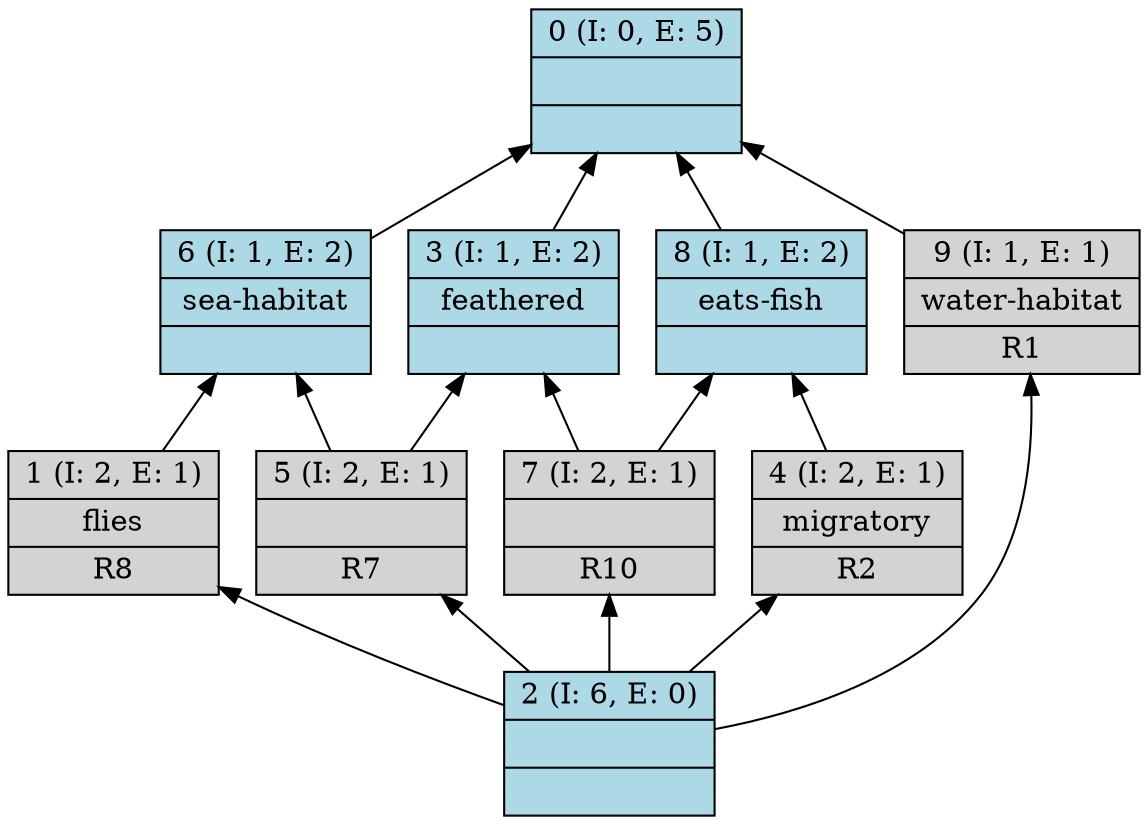 digraph G { 
	rankdir=BT;
0 [shape=record,style=filled,fillcolor=lightblue,label="{0 (I: 0, E: 5)||}"];
1 [shape=record,style=filled,label="{1 (I: 2, E: 1)|flies\n|R8\n}"];
2 [shape=record,style=filled,fillcolor=lightblue,label="{2 (I: 6, E: 0)||}"];
3 [shape=record,style=filled,fillcolor=lightblue,label="{3 (I: 1, E: 2)|feathered\n|}"];
4 [shape=record,style=filled,label="{4 (I: 2, E: 1)|migratory\n|R2\n}"];
5 [shape=record,style=filled,label="{5 (I: 2, E: 1)||R7\n}"];
6 [shape=record,style=filled,fillcolor=lightblue,label="{6 (I: 1, E: 2)|sea-habitat\n|}"];
7 [shape=record,style=filled,label="{7 (I: 2, E: 1)||R10\n}"];
8 [shape=record,style=filled,fillcolor=lightblue,label="{8 (I: 1, E: 2)|eats-fish\n|}"];
9 [shape=record,style=filled,label="{9 (I: 1, E: 1)|water-habitat\n|R1\n}"];
	1 -> 6
	2 -> 1
	2 -> 4
	2 -> 5
	2 -> 7
	2 -> 9
	3 -> 0
	4 -> 8
	5 -> 3
	5 -> 6
	6 -> 0
	7 -> 3
	7 -> 8
	8 -> 0
	9 -> 0
}